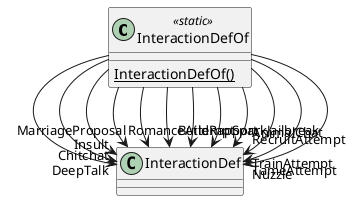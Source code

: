 @startuml
class InteractionDefOf <<static>> {
    {static} InteractionDefOf()
}
InteractionDefOf --> "Chitchat" InteractionDef
InteractionDefOf --> "DeepTalk" InteractionDef
InteractionDefOf --> "Insult" InteractionDef
InteractionDefOf --> "RomanceAttempt" InteractionDef
InteractionDefOf --> "MarriageProposal" InteractionDef
InteractionDefOf --> "BuildRapport" InteractionDef
InteractionDefOf --> "RecruitAttempt" InteractionDef
InteractionDefOf --> "SparkJailbreak" InteractionDef
InteractionDefOf --> "AnimalChat" InteractionDef
InteractionDefOf --> "TrainAttempt" InteractionDef
InteractionDefOf --> "TameAttempt" InteractionDef
InteractionDefOf --> "Nuzzle" InteractionDef
@enduml
